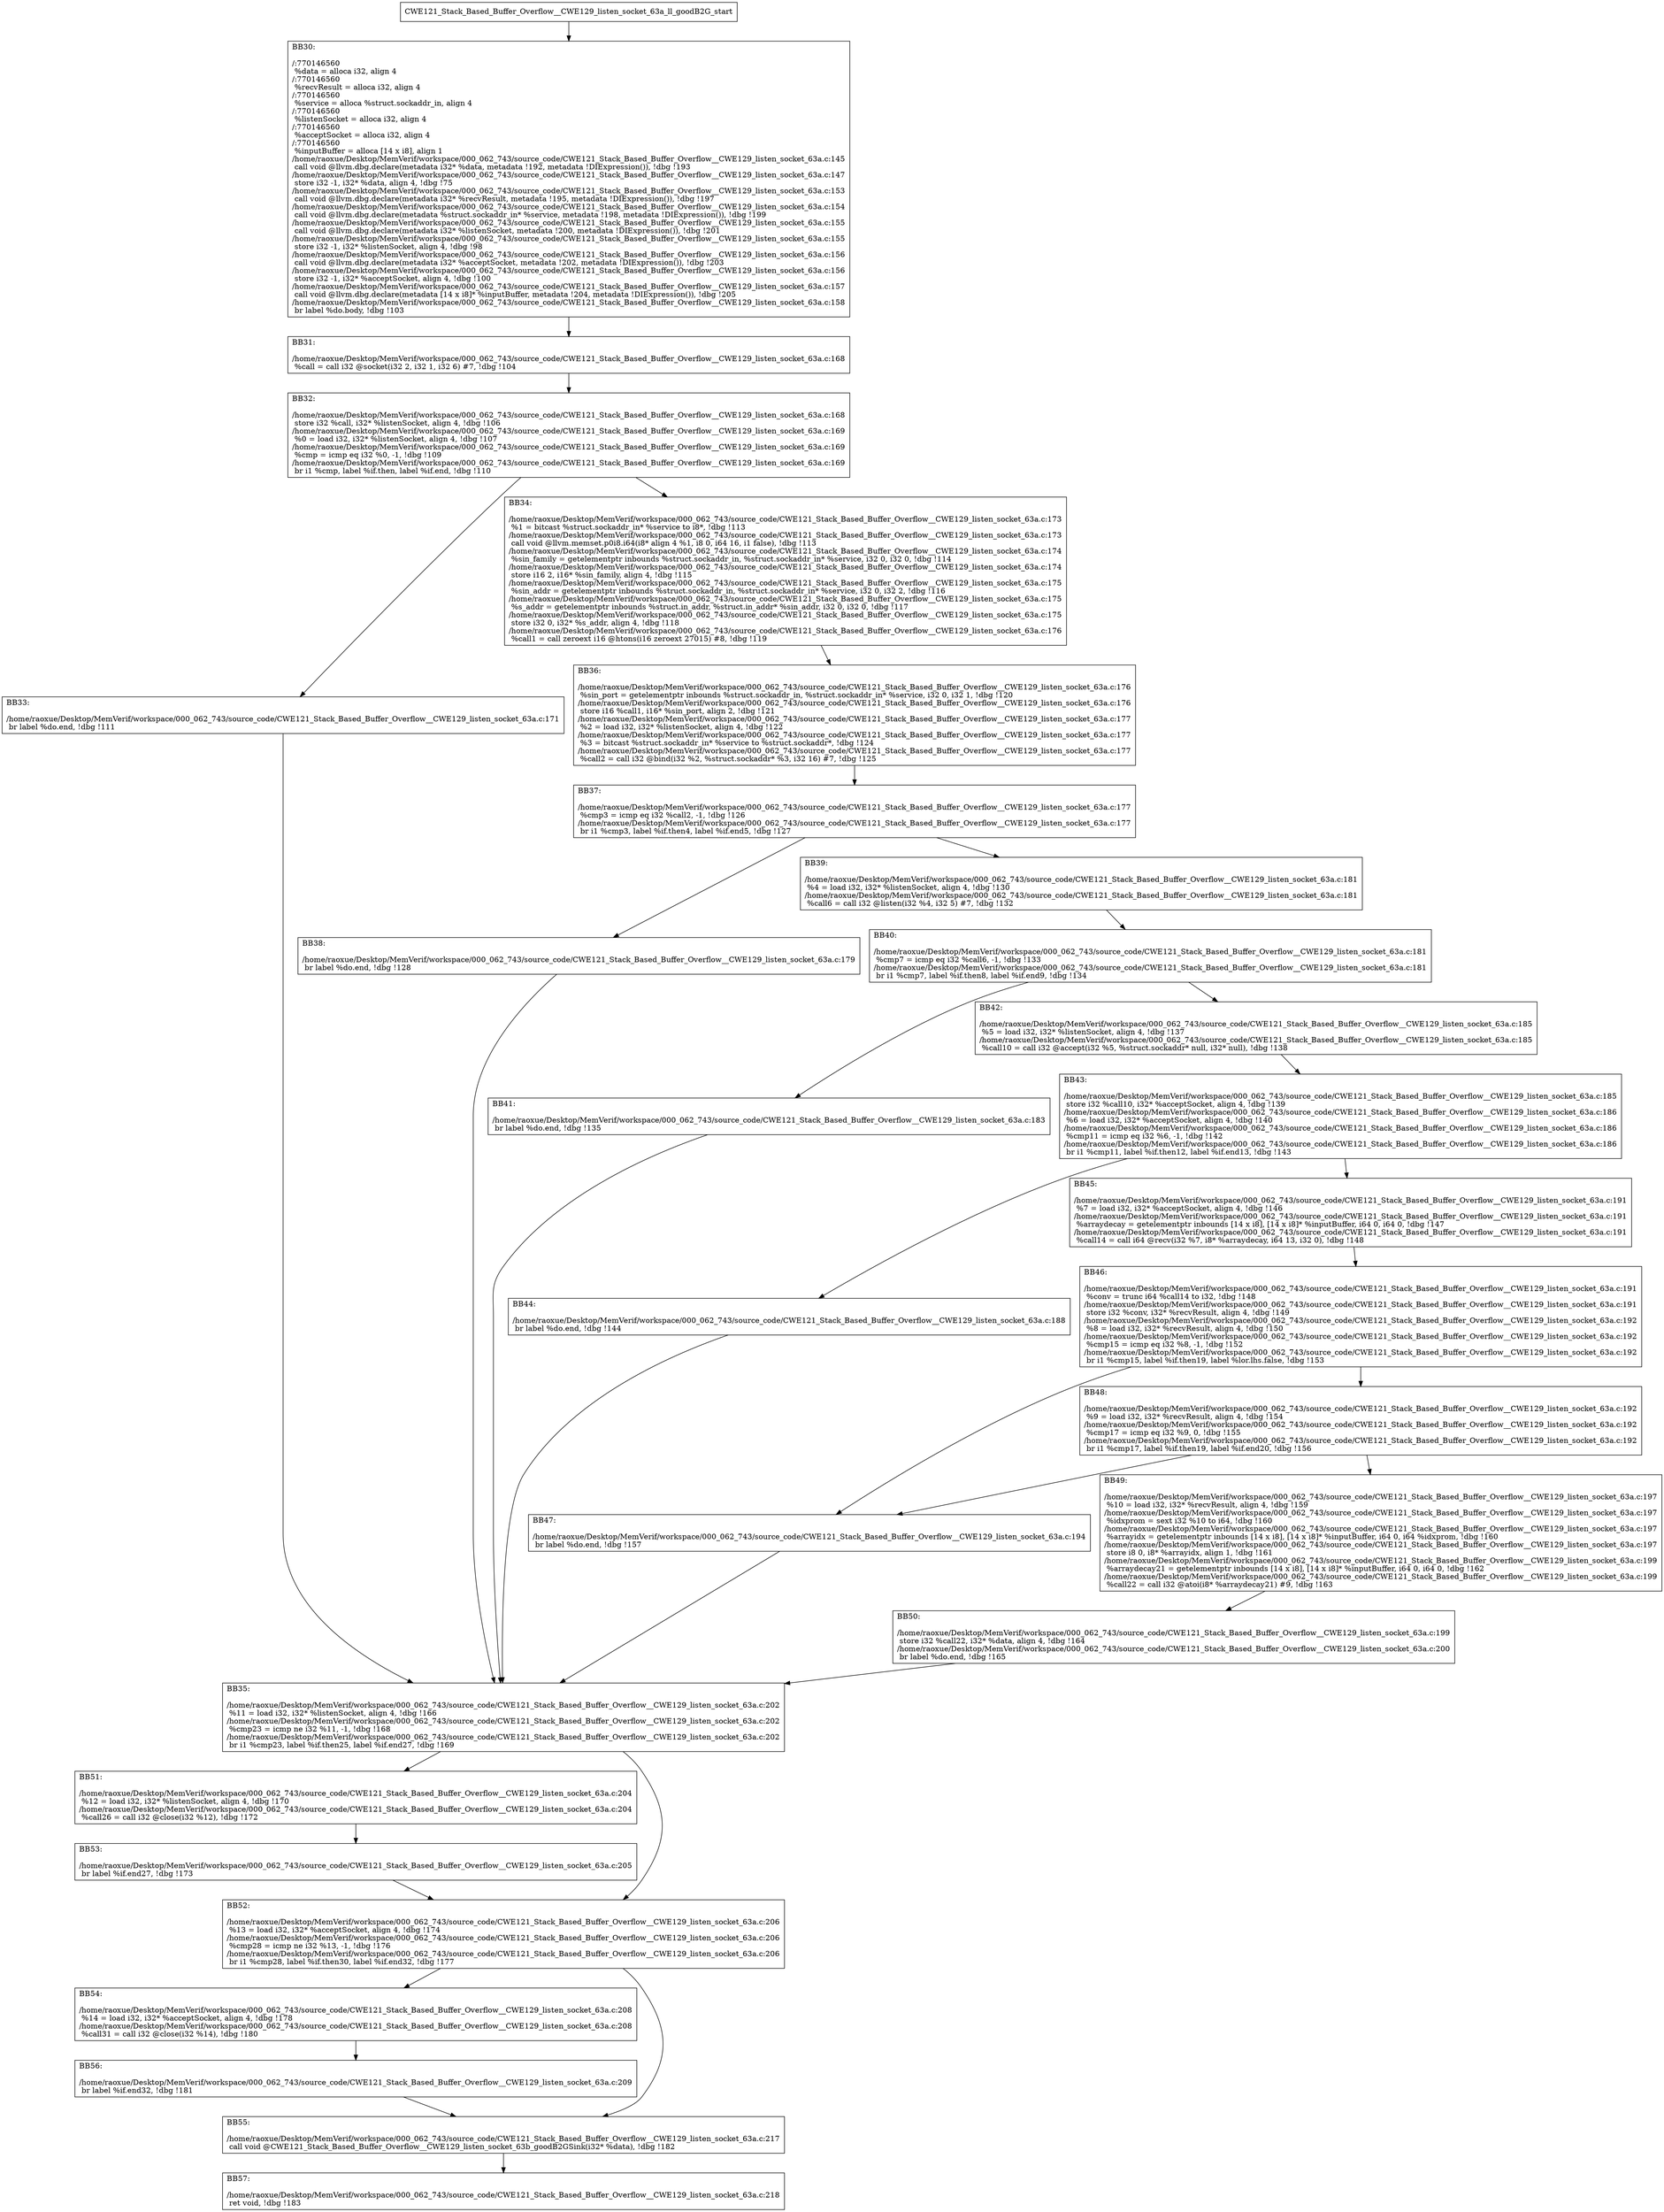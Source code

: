digraph "CFG for'CWE121_Stack_Based_Buffer_Overflow__CWE129_listen_socket_63a_ll_goodB2G' function" {
	BBCWE121_Stack_Based_Buffer_Overflow__CWE129_listen_socket_63a_ll_goodB2G_start[shape=record,label="{CWE121_Stack_Based_Buffer_Overflow__CWE129_listen_socket_63a_ll_goodB2G_start}"];
	BBCWE121_Stack_Based_Buffer_Overflow__CWE129_listen_socket_63a_ll_goodB2G_start-> CWE121_Stack_Based_Buffer_Overflow__CWE129_listen_socket_63a_ll_goodB2GBB30;
	CWE121_Stack_Based_Buffer_Overflow__CWE129_listen_socket_63a_ll_goodB2GBB30 [shape=record, label="{BB30:\l\l/:770146560\l
  %data = alloca i32, align 4\l
/:770146560\l
  %recvResult = alloca i32, align 4\l
/:770146560\l
  %service = alloca %struct.sockaddr_in, align 4\l
/:770146560\l
  %listenSocket = alloca i32, align 4\l
/:770146560\l
  %acceptSocket = alloca i32, align 4\l
/:770146560\l
  %inputBuffer = alloca [14 x i8], align 1\l
/home/raoxue/Desktop/MemVerif/workspace/000_062_743/source_code/CWE121_Stack_Based_Buffer_Overflow__CWE129_listen_socket_63a.c:145\l
  call void @llvm.dbg.declare(metadata i32* %data, metadata !192, metadata !DIExpression()), !dbg !193\l
/home/raoxue/Desktop/MemVerif/workspace/000_062_743/source_code/CWE121_Stack_Based_Buffer_Overflow__CWE129_listen_socket_63a.c:147\l
  store i32 -1, i32* %data, align 4, !dbg !75\l
/home/raoxue/Desktop/MemVerif/workspace/000_062_743/source_code/CWE121_Stack_Based_Buffer_Overflow__CWE129_listen_socket_63a.c:153\l
  call void @llvm.dbg.declare(metadata i32* %recvResult, metadata !195, metadata !DIExpression()), !dbg !197\l
/home/raoxue/Desktop/MemVerif/workspace/000_062_743/source_code/CWE121_Stack_Based_Buffer_Overflow__CWE129_listen_socket_63a.c:154\l
  call void @llvm.dbg.declare(metadata %struct.sockaddr_in* %service, metadata !198, metadata !DIExpression()), !dbg !199\l
/home/raoxue/Desktop/MemVerif/workspace/000_062_743/source_code/CWE121_Stack_Based_Buffer_Overflow__CWE129_listen_socket_63a.c:155\l
  call void @llvm.dbg.declare(metadata i32* %listenSocket, metadata !200, metadata !DIExpression()), !dbg !201\l
/home/raoxue/Desktop/MemVerif/workspace/000_062_743/source_code/CWE121_Stack_Based_Buffer_Overflow__CWE129_listen_socket_63a.c:155\l
  store i32 -1, i32* %listenSocket, align 4, !dbg !98\l
/home/raoxue/Desktop/MemVerif/workspace/000_062_743/source_code/CWE121_Stack_Based_Buffer_Overflow__CWE129_listen_socket_63a.c:156\l
  call void @llvm.dbg.declare(metadata i32* %acceptSocket, metadata !202, metadata !DIExpression()), !dbg !203\l
/home/raoxue/Desktop/MemVerif/workspace/000_062_743/source_code/CWE121_Stack_Based_Buffer_Overflow__CWE129_listen_socket_63a.c:156\l
  store i32 -1, i32* %acceptSocket, align 4, !dbg !100\l
/home/raoxue/Desktop/MemVerif/workspace/000_062_743/source_code/CWE121_Stack_Based_Buffer_Overflow__CWE129_listen_socket_63a.c:157\l
  call void @llvm.dbg.declare(metadata [14 x i8]* %inputBuffer, metadata !204, metadata !DIExpression()), !dbg !205\l
/home/raoxue/Desktop/MemVerif/workspace/000_062_743/source_code/CWE121_Stack_Based_Buffer_Overflow__CWE129_listen_socket_63a.c:158\l
  br label %do.body, !dbg !103\l
}"];
	CWE121_Stack_Based_Buffer_Overflow__CWE129_listen_socket_63a_ll_goodB2GBB30-> CWE121_Stack_Based_Buffer_Overflow__CWE129_listen_socket_63a_ll_goodB2GBB31;
	CWE121_Stack_Based_Buffer_Overflow__CWE129_listen_socket_63a_ll_goodB2GBB31 [shape=record, label="{BB31:\l\l/home/raoxue/Desktop/MemVerif/workspace/000_062_743/source_code/CWE121_Stack_Based_Buffer_Overflow__CWE129_listen_socket_63a.c:168\l
  %call = call i32 @socket(i32 2, i32 1, i32 6) #7, !dbg !104\l
}"];
	CWE121_Stack_Based_Buffer_Overflow__CWE129_listen_socket_63a_ll_goodB2GBB31-> CWE121_Stack_Based_Buffer_Overflow__CWE129_listen_socket_63a_ll_goodB2GBB32;
	CWE121_Stack_Based_Buffer_Overflow__CWE129_listen_socket_63a_ll_goodB2GBB32 [shape=record, label="{BB32:\l\l/home/raoxue/Desktop/MemVerif/workspace/000_062_743/source_code/CWE121_Stack_Based_Buffer_Overflow__CWE129_listen_socket_63a.c:168\l
  store i32 %call, i32* %listenSocket, align 4, !dbg !106\l
/home/raoxue/Desktop/MemVerif/workspace/000_062_743/source_code/CWE121_Stack_Based_Buffer_Overflow__CWE129_listen_socket_63a.c:169\l
  %0 = load i32, i32* %listenSocket, align 4, !dbg !107\l
/home/raoxue/Desktop/MemVerif/workspace/000_062_743/source_code/CWE121_Stack_Based_Buffer_Overflow__CWE129_listen_socket_63a.c:169\l
  %cmp = icmp eq i32 %0, -1, !dbg !109\l
/home/raoxue/Desktop/MemVerif/workspace/000_062_743/source_code/CWE121_Stack_Based_Buffer_Overflow__CWE129_listen_socket_63a.c:169\l
  br i1 %cmp, label %if.then, label %if.end, !dbg !110\l
}"];
	CWE121_Stack_Based_Buffer_Overflow__CWE129_listen_socket_63a_ll_goodB2GBB32-> CWE121_Stack_Based_Buffer_Overflow__CWE129_listen_socket_63a_ll_goodB2GBB33;
	CWE121_Stack_Based_Buffer_Overflow__CWE129_listen_socket_63a_ll_goodB2GBB32-> CWE121_Stack_Based_Buffer_Overflow__CWE129_listen_socket_63a_ll_goodB2GBB34;
	CWE121_Stack_Based_Buffer_Overflow__CWE129_listen_socket_63a_ll_goodB2GBB33 [shape=record, label="{BB33:\l\l/home/raoxue/Desktop/MemVerif/workspace/000_062_743/source_code/CWE121_Stack_Based_Buffer_Overflow__CWE129_listen_socket_63a.c:171\l
  br label %do.end, !dbg !111\l
}"];
	CWE121_Stack_Based_Buffer_Overflow__CWE129_listen_socket_63a_ll_goodB2GBB33-> CWE121_Stack_Based_Buffer_Overflow__CWE129_listen_socket_63a_ll_goodB2GBB35;
	CWE121_Stack_Based_Buffer_Overflow__CWE129_listen_socket_63a_ll_goodB2GBB34 [shape=record, label="{BB34:\l\l/home/raoxue/Desktop/MemVerif/workspace/000_062_743/source_code/CWE121_Stack_Based_Buffer_Overflow__CWE129_listen_socket_63a.c:173\l
  %1 = bitcast %struct.sockaddr_in* %service to i8*, !dbg !113\l
/home/raoxue/Desktop/MemVerif/workspace/000_062_743/source_code/CWE121_Stack_Based_Buffer_Overflow__CWE129_listen_socket_63a.c:173\l
  call void @llvm.memset.p0i8.i64(i8* align 4 %1, i8 0, i64 16, i1 false), !dbg !113\l
/home/raoxue/Desktop/MemVerif/workspace/000_062_743/source_code/CWE121_Stack_Based_Buffer_Overflow__CWE129_listen_socket_63a.c:174\l
  %sin_family = getelementptr inbounds %struct.sockaddr_in, %struct.sockaddr_in* %service, i32 0, i32 0, !dbg !114\l
/home/raoxue/Desktop/MemVerif/workspace/000_062_743/source_code/CWE121_Stack_Based_Buffer_Overflow__CWE129_listen_socket_63a.c:174\l
  store i16 2, i16* %sin_family, align 4, !dbg !115\l
/home/raoxue/Desktop/MemVerif/workspace/000_062_743/source_code/CWE121_Stack_Based_Buffer_Overflow__CWE129_listen_socket_63a.c:175\l
  %sin_addr = getelementptr inbounds %struct.sockaddr_in, %struct.sockaddr_in* %service, i32 0, i32 2, !dbg !116\l
/home/raoxue/Desktop/MemVerif/workspace/000_062_743/source_code/CWE121_Stack_Based_Buffer_Overflow__CWE129_listen_socket_63a.c:175\l
  %s_addr = getelementptr inbounds %struct.in_addr, %struct.in_addr* %sin_addr, i32 0, i32 0, !dbg !117\l
/home/raoxue/Desktop/MemVerif/workspace/000_062_743/source_code/CWE121_Stack_Based_Buffer_Overflow__CWE129_listen_socket_63a.c:175\l
  store i32 0, i32* %s_addr, align 4, !dbg !118\l
/home/raoxue/Desktop/MemVerif/workspace/000_062_743/source_code/CWE121_Stack_Based_Buffer_Overflow__CWE129_listen_socket_63a.c:176\l
  %call1 = call zeroext i16 @htons(i16 zeroext 27015) #8, !dbg !119\l
}"];
	CWE121_Stack_Based_Buffer_Overflow__CWE129_listen_socket_63a_ll_goodB2GBB34-> CWE121_Stack_Based_Buffer_Overflow__CWE129_listen_socket_63a_ll_goodB2GBB36;
	CWE121_Stack_Based_Buffer_Overflow__CWE129_listen_socket_63a_ll_goodB2GBB36 [shape=record, label="{BB36:\l\l/home/raoxue/Desktop/MemVerif/workspace/000_062_743/source_code/CWE121_Stack_Based_Buffer_Overflow__CWE129_listen_socket_63a.c:176\l
  %sin_port = getelementptr inbounds %struct.sockaddr_in, %struct.sockaddr_in* %service, i32 0, i32 1, !dbg !120\l
/home/raoxue/Desktop/MemVerif/workspace/000_062_743/source_code/CWE121_Stack_Based_Buffer_Overflow__CWE129_listen_socket_63a.c:176\l
  store i16 %call1, i16* %sin_port, align 2, !dbg !121\l
/home/raoxue/Desktop/MemVerif/workspace/000_062_743/source_code/CWE121_Stack_Based_Buffer_Overflow__CWE129_listen_socket_63a.c:177\l
  %2 = load i32, i32* %listenSocket, align 4, !dbg !122\l
/home/raoxue/Desktop/MemVerif/workspace/000_062_743/source_code/CWE121_Stack_Based_Buffer_Overflow__CWE129_listen_socket_63a.c:177\l
  %3 = bitcast %struct.sockaddr_in* %service to %struct.sockaddr*, !dbg !124\l
/home/raoxue/Desktop/MemVerif/workspace/000_062_743/source_code/CWE121_Stack_Based_Buffer_Overflow__CWE129_listen_socket_63a.c:177\l
  %call2 = call i32 @bind(i32 %2, %struct.sockaddr* %3, i32 16) #7, !dbg !125\l
}"];
	CWE121_Stack_Based_Buffer_Overflow__CWE129_listen_socket_63a_ll_goodB2GBB36-> CWE121_Stack_Based_Buffer_Overflow__CWE129_listen_socket_63a_ll_goodB2GBB37;
	CWE121_Stack_Based_Buffer_Overflow__CWE129_listen_socket_63a_ll_goodB2GBB37 [shape=record, label="{BB37:\l\l/home/raoxue/Desktop/MemVerif/workspace/000_062_743/source_code/CWE121_Stack_Based_Buffer_Overflow__CWE129_listen_socket_63a.c:177\l
  %cmp3 = icmp eq i32 %call2, -1, !dbg !126\l
/home/raoxue/Desktop/MemVerif/workspace/000_062_743/source_code/CWE121_Stack_Based_Buffer_Overflow__CWE129_listen_socket_63a.c:177\l
  br i1 %cmp3, label %if.then4, label %if.end5, !dbg !127\l
}"];
	CWE121_Stack_Based_Buffer_Overflow__CWE129_listen_socket_63a_ll_goodB2GBB37-> CWE121_Stack_Based_Buffer_Overflow__CWE129_listen_socket_63a_ll_goodB2GBB38;
	CWE121_Stack_Based_Buffer_Overflow__CWE129_listen_socket_63a_ll_goodB2GBB37-> CWE121_Stack_Based_Buffer_Overflow__CWE129_listen_socket_63a_ll_goodB2GBB39;
	CWE121_Stack_Based_Buffer_Overflow__CWE129_listen_socket_63a_ll_goodB2GBB38 [shape=record, label="{BB38:\l\l/home/raoxue/Desktop/MemVerif/workspace/000_062_743/source_code/CWE121_Stack_Based_Buffer_Overflow__CWE129_listen_socket_63a.c:179\l
  br label %do.end, !dbg !128\l
}"];
	CWE121_Stack_Based_Buffer_Overflow__CWE129_listen_socket_63a_ll_goodB2GBB38-> CWE121_Stack_Based_Buffer_Overflow__CWE129_listen_socket_63a_ll_goodB2GBB35;
	CWE121_Stack_Based_Buffer_Overflow__CWE129_listen_socket_63a_ll_goodB2GBB39 [shape=record, label="{BB39:\l\l/home/raoxue/Desktop/MemVerif/workspace/000_062_743/source_code/CWE121_Stack_Based_Buffer_Overflow__CWE129_listen_socket_63a.c:181\l
  %4 = load i32, i32* %listenSocket, align 4, !dbg !130\l
/home/raoxue/Desktop/MemVerif/workspace/000_062_743/source_code/CWE121_Stack_Based_Buffer_Overflow__CWE129_listen_socket_63a.c:181\l
  %call6 = call i32 @listen(i32 %4, i32 5) #7, !dbg !132\l
}"];
	CWE121_Stack_Based_Buffer_Overflow__CWE129_listen_socket_63a_ll_goodB2GBB39-> CWE121_Stack_Based_Buffer_Overflow__CWE129_listen_socket_63a_ll_goodB2GBB40;
	CWE121_Stack_Based_Buffer_Overflow__CWE129_listen_socket_63a_ll_goodB2GBB40 [shape=record, label="{BB40:\l\l/home/raoxue/Desktop/MemVerif/workspace/000_062_743/source_code/CWE121_Stack_Based_Buffer_Overflow__CWE129_listen_socket_63a.c:181\l
  %cmp7 = icmp eq i32 %call6, -1, !dbg !133\l
/home/raoxue/Desktop/MemVerif/workspace/000_062_743/source_code/CWE121_Stack_Based_Buffer_Overflow__CWE129_listen_socket_63a.c:181\l
  br i1 %cmp7, label %if.then8, label %if.end9, !dbg !134\l
}"];
	CWE121_Stack_Based_Buffer_Overflow__CWE129_listen_socket_63a_ll_goodB2GBB40-> CWE121_Stack_Based_Buffer_Overflow__CWE129_listen_socket_63a_ll_goodB2GBB41;
	CWE121_Stack_Based_Buffer_Overflow__CWE129_listen_socket_63a_ll_goodB2GBB40-> CWE121_Stack_Based_Buffer_Overflow__CWE129_listen_socket_63a_ll_goodB2GBB42;
	CWE121_Stack_Based_Buffer_Overflow__CWE129_listen_socket_63a_ll_goodB2GBB41 [shape=record, label="{BB41:\l\l/home/raoxue/Desktop/MemVerif/workspace/000_062_743/source_code/CWE121_Stack_Based_Buffer_Overflow__CWE129_listen_socket_63a.c:183\l
  br label %do.end, !dbg !135\l
}"];
	CWE121_Stack_Based_Buffer_Overflow__CWE129_listen_socket_63a_ll_goodB2GBB41-> CWE121_Stack_Based_Buffer_Overflow__CWE129_listen_socket_63a_ll_goodB2GBB35;
	CWE121_Stack_Based_Buffer_Overflow__CWE129_listen_socket_63a_ll_goodB2GBB42 [shape=record, label="{BB42:\l\l/home/raoxue/Desktop/MemVerif/workspace/000_062_743/source_code/CWE121_Stack_Based_Buffer_Overflow__CWE129_listen_socket_63a.c:185\l
  %5 = load i32, i32* %listenSocket, align 4, !dbg !137\l
/home/raoxue/Desktop/MemVerif/workspace/000_062_743/source_code/CWE121_Stack_Based_Buffer_Overflow__CWE129_listen_socket_63a.c:185\l
  %call10 = call i32 @accept(i32 %5, %struct.sockaddr* null, i32* null), !dbg !138\l
}"];
	CWE121_Stack_Based_Buffer_Overflow__CWE129_listen_socket_63a_ll_goodB2GBB42-> CWE121_Stack_Based_Buffer_Overflow__CWE129_listen_socket_63a_ll_goodB2GBB43;
	CWE121_Stack_Based_Buffer_Overflow__CWE129_listen_socket_63a_ll_goodB2GBB43 [shape=record, label="{BB43:\l\l/home/raoxue/Desktop/MemVerif/workspace/000_062_743/source_code/CWE121_Stack_Based_Buffer_Overflow__CWE129_listen_socket_63a.c:185\l
  store i32 %call10, i32* %acceptSocket, align 4, !dbg !139\l
/home/raoxue/Desktop/MemVerif/workspace/000_062_743/source_code/CWE121_Stack_Based_Buffer_Overflow__CWE129_listen_socket_63a.c:186\l
  %6 = load i32, i32* %acceptSocket, align 4, !dbg !140\l
/home/raoxue/Desktop/MemVerif/workspace/000_062_743/source_code/CWE121_Stack_Based_Buffer_Overflow__CWE129_listen_socket_63a.c:186\l
  %cmp11 = icmp eq i32 %6, -1, !dbg !142\l
/home/raoxue/Desktop/MemVerif/workspace/000_062_743/source_code/CWE121_Stack_Based_Buffer_Overflow__CWE129_listen_socket_63a.c:186\l
  br i1 %cmp11, label %if.then12, label %if.end13, !dbg !143\l
}"];
	CWE121_Stack_Based_Buffer_Overflow__CWE129_listen_socket_63a_ll_goodB2GBB43-> CWE121_Stack_Based_Buffer_Overflow__CWE129_listen_socket_63a_ll_goodB2GBB44;
	CWE121_Stack_Based_Buffer_Overflow__CWE129_listen_socket_63a_ll_goodB2GBB43-> CWE121_Stack_Based_Buffer_Overflow__CWE129_listen_socket_63a_ll_goodB2GBB45;
	CWE121_Stack_Based_Buffer_Overflow__CWE129_listen_socket_63a_ll_goodB2GBB44 [shape=record, label="{BB44:\l\l/home/raoxue/Desktop/MemVerif/workspace/000_062_743/source_code/CWE121_Stack_Based_Buffer_Overflow__CWE129_listen_socket_63a.c:188\l
  br label %do.end, !dbg !144\l
}"];
	CWE121_Stack_Based_Buffer_Overflow__CWE129_listen_socket_63a_ll_goodB2GBB44-> CWE121_Stack_Based_Buffer_Overflow__CWE129_listen_socket_63a_ll_goodB2GBB35;
	CWE121_Stack_Based_Buffer_Overflow__CWE129_listen_socket_63a_ll_goodB2GBB45 [shape=record, label="{BB45:\l\l/home/raoxue/Desktop/MemVerif/workspace/000_062_743/source_code/CWE121_Stack_Based_Buffer_Overflow__CWE129_listen_socket_63a.c:191\l
  %7 = load i32, i32* %acceptSocket, align 4, !dbg !146\l
/home/raoxue/Desktop/MemVerif/workspace/000_062_743/source_code/CWE121_Stack_Based_Buffer_Overflow__CWE129_listen_socket_63a.c:191\l
  %arraydecay = getelementptr inbounds [14 x i8], [14 x i8]* %inputBuffer, i64 0, i64 0, !dbg !147\l
/home/raoxue/Desktop/MemVerif/workspace/000_062_743/source_code/CWE121_Stack_Based_Buffer_Overflow__CWE129_listen_socket_63a.c:191\l
  %call14 = call i64 @recv(i32 %7, i8* %arraydecay, i64 13, i32 0), !dbg !148\l
}"];
	CWE121_Stack_Based_Buffer_Overflow__CWE129_listen_socket_63a_ll_goodB2GBB45-> CWE121_Stack_Based_Buffer_Overflow__CWE129_listen_socket_63a_ll_goodB2GBB46;
	CWE121_Stack_Based_Buffer_Overflow__CWE129_listen_socket_63a_ll_goodB2GBB46 [shape=record, label="{BB46:\l\l/home/raoxue/Desktop/MemVerif/workspace/000_062_743/source_code/CWE121_Stack_Based_Buffer_Overflow__CWE129_listen_socket_63a.c:191\l
  %conv = trunc i64 %call14 to i32, !dbg !148\l
/home/raoxue/Desktop/MemVerif/workspace/000_062_743/source_code/CWE121_Stack_Based_Buffer_Overflow__CWE129_listen_socket_63a.c:191\l
  store i32 %conv, i32* %recvResult, align 4, !dbg !149\l
/home/raoxue/Desktop/MemVerif/workspace/000_062_743/source_code/CWE121_Stack_Based_Buffer_Overflow__CWE129_listen_socket_63a.c:192\l
  %8 = load i32, i32* %recvResult, align 4, !dbg !150\l
/home/raoxue/Desktop/MemVerif/workspace/000_062_743/source_code/CWE121_Stack_Based_Buffer_Overflow__CWE129_listen_socket_63a.c:192\l
  %cmp15 = icmp eq i32 %8, -1, !dbg !152\l
/home/raoxue/Desktop/MemVerif/workspace/000_062_743/source_code/CWE121_Stack_Based_Buffer_Overflow__CWE129_listen_socket_63a.c:192\l
  br i1 %cmp15, label %if.then19, label %lor.lhs.false, !dbg !153\l
}"];
	CWE121_Stack_Based_Buffer_Overflow__CWE129_listen_socket_63a_ll_goodB2GBB46-> CWE121_Stack_Based_Buffer_Overflow__CWE129_listen_socket_63a_ll_goodB2GBB47;
	CWE121_Stack_Based_Buffer_Overflow__CWE129_listen_socket_63a_ll_goodB2GBB46-> CWE121_Stack_Based_Buffer_Overflow__CWE129_listen_socket_63a_ll_goodB2GBB48;
	CWE121_Stack_Based_Buffer_Overflow__CWE129_listen_socket_63a_ll_goodB2GBB48 [shape=record, label="{BB48:\l\l/home/raoxue/Desktop/MemVerif/workspace/000_062_743/source_code/CWE121_Stack_Based_Buffer_Overflow__CWE129_listen_socket_63a.c:192\l
  %9 = load i32, i32* %recvResult, align 4, !dbg !154\l
/home/raoxue/Desktop/MemVerif/workspace/000_062_743/source_code/CWE121_Stack_Based_Buffer_Overflow__CWE129_listen_socket_63a.c:192\l
  %cmp17 = icmp eq i32 %9, 0, !dbg !155\l
/home/raoxue/Desktop/MemVerif/workspace/000_062_743/source_code/CWE121_Stack_Based_Buffer_Overflow__CWE129_listen_socket_63a.c:192\l
  br i1 %cmp17, label %if.then19, label %if.end20, !dbg !156\l
}"];
	CWE121_Stack_Based_Buffer_Overflow__CWE129_listen_socket_63a_ll_goodB2GBB48-> CWE121_Stack_Based_Buffer_Overflow__CWE129_listen_socket_63a_ll_goodB2GBB47;
	CWE121_Stack_Based_Buffer_Overflow__CWE129_listen_socket_63a_ll_goodB2GBB48-> CWE121_Stack_Based_Buffer_Overflow__CWE129_listen_socket_63a_ll_goodB2GBB49;
	CWE121_Stack_Based_Buffer_Overflow__CWE129_listen_socket_63a_ll_goodB2GBB47 [shape=record, label="{BB47:\l\l/home/raoxue/Desktop/MemVerif/workspace/000_062_743/source_code/CWE121_Stack_Based_Buffer_Overflow__CWE129_listen_socket_63a.c:194\l
  br label %do.end, !dbg !157\l
}"];
	CWE121_Stack_Based_Buffer_Overflow__CWE129_listen_socket_63a_ll_goodB2GBB47-> CWE121_Stack_Based_Buffer_Overflow__CWE129_listen_socket_63a_ll_goodB2GBB35;
	CWE121_Stack_Based_Buffer_Overflow__CWE129_listen_socket_63a_ll_goodB2GBB49 [shape=record, label="{BB49:\l\l/home/raoxue/Desktop/MemVerif/workspace/000_062_743/source_code/CWE121_Stack_Based_Buffer_Overflow__CWE129_listen_socket_63a.c:197\l
  %10 = load i32, i32* %recvResult, align 4, !dbg !159\l
/home/raoxue/Desktop/MemVerif/workspace/000_062_743/source_code/CWE121_Stack_Based_Buffer_Overflow__CWE129_listen_socket_63a.c:197\l
  %idxprom = sext i32 %10 to i64, !dbg !160\l
/home/raoxue/Desktop/MemVerif/workspace/000_062_743/source_code/CWE121_Stack_Based_Buffer_Overflow__CWE129_listen_socket_63a.c:197\l
  %arrayidx = getelementptr inbounds [14 x i8], [14 x i8]* %inputBuffer, i64 0, i64 %idxprom, !dbg !160\l
/home/raoxue/Desktop/MemVerif/workspace/000_062_743/source_code/CWE121_Stack_Based_Buffer_Overflow__CWE129_listen_socket_63a.c:197\l
  store i8 0, i8* %arrayidx, align 1, !dbg !161\l
/home/raoxue/Desktop/MemVerif/workspace/000_062_743/source_code/CWE121_Stack_Based_Buffer_Overflow__CWE129_listen_socket_63a.c:199\l
  %arraydecay21 = getelementptr inbounds [14 x i8], [14 x i8]* %inputBuffer, i64 0, i64 0, !dbg !162\l
/home/raoxue/Desktop/MemVerif/workspace/000_062_743/source_code/CWE121_Stack_Based_Buffer_Overflow__CWE129_listen_socket_63a.c:199\l
  %call22 = call i32 @atoi(i8* %arraydecay21) #9, !dbg !163\l
}"];
	CWE121_Stack_Based_Buffer_Overflow__CWE129_listen_socket_63a_ll_goodB2GBB49-> CWE121_Stack_Based_Buffer_Overflow__CWE129_listen_socket_63a_ll_goodB2GBB50;
	CWE121_Stack_Based_Buffer_Overflow__CWE129_listen_socket_63a_ll_goodB2GBB50 [shape=record, label="{BB50:\l\l/home/raoxue/Desktop/MemVerif/workspace/000_062_743/source_code/CWE121_Stack_Based_Buffer_Overflow__CWE129_listen_socket_63a.c:199\l
  store i32 %call22, i32* %data, align 4, !dbg !164\l
/home/raoxue/Desktop/MemVerif/workspace/000_062_743/source_code/CWE121_Stack_Based_Buffer_Overflow__CWE129_listen_socket_63a.c:200\l
  br label %do.end, !dbg !165\l
}"];
	CWE121_Stack_Based_Buffer_Overflow__CWE129_listen_socket_63a_ll_goodB2GBB50-> CWE121_Stack_Based_Buffer_Overflow__CWE129_listen_socket_63a_ll_goodB2GBB35;
	CWE121_Stack_Based_Buffer_Overflow__CWE129_listen_socket_63a_ll_goodB2GBB35 [shape=record, label="{BB35:\l\l/home/raoxue/Desktop/MemVerif/workspace/000_062_743/source_code/CWE121_Stack_Based_Buffer_Overflow__CWE129_listen_socket_63a.c:202\l
  %11 = load i32, i32* %listenSocket, align 4, !dbg !166\l
/home/raoxue/Desktop/MemVerif/workspace/000_062_743/source_code/CWE121_Stack_Based_Buffer_Overflow__CWE129_listen_socket_63a.c:202\l
  %cmp23 = icmp ne i32 %11, -1, !dbg !168\l
/home/raoxue/Desktop/MemVerif/workspace/000_062_743/source_code/CWE121_Stack_Based_Buffer_Overflow__CWE129_listen_socket_63a.c:202\l
  br i1 %cmp23, label %if.then25, label %if.end27, !dbg !169\l
}"];
	CWE121_Stack_Based_Buffer_Overflow__CWE129_listen_socket_63a_ll_goodB2GBB35-> CWE121_Stack_Based_Buffer_Overflow__CWE129_listen_socket_63a_ll_goodB2GBB51;
	CWE121_Stack_Based_Buffer_Overflow__CWE129_listen_socket_63a_ll_goodB2GBB35-> CWE121_Stack_Based_Buffer_Overflow__CWE129_listen_socket_63a_ll_goodB2GBB52;
	CWE121_Stack_Based_Buffer_Overflow__CWE129_listen_socket_63a_ll_goodB2GBB51 [shape=record, label="{BB51:\l\l/home/raoxue/Desktop/MemVerif/workspace/000_062_743/source_code/CWE121_Stack_Based_Buffer_Overflow__CWE129_listen_socket_63a.c:204\l
  %12 = load i32, i32* %listenSocket, align 4, !dbg !170\l
/home/raoxue/Desktop/MemVerif/workspace/000_062_743/source_code/CWE121_Stack_Based_Buffer_Overflow__CWE129_listen_socket_63a.c:204\l
  %call26 = call i32 @close(i32 %12), !dbg !172\l
}"];
	CWE121_Stack_Based_Buffer_Overflow__CWE129_listen_socket_63a_ll_goodB2GBB51-> CWE121_Stack_Based_Buffer_Overflow__CWE129_listen_socket_63a_ll_goodB2GBB53;
	CWE121_Stack_Based_Buffer_Overflow__CWE129_listen_socket_63a_ll_goodB2GBB53 [shape=record, label="{BB53:\l\l/home/raoxue/Desktop/MemVerif/workspace/000_062_743/source_code/CWE121_Stack_Based_Buffer_Overflow__CWE129_listen_socket_63a.c:205\l
  br label %if.end27, !dbg !173\l
}"];
	CWE121_Stack_Based_Buffer_Overflow__CWE129_listen_socket_63a_ll_goodB2GBB53-> CWE121_Stack_Based_Buffer_Overflow__CWE129_listen_socket_63a_ll_goodB2GBB52;
	CWE121_Stack_Based_Buffer_Overflow__CWE129_listen_socket_63a_ll_goodB2GBB52 [shape=record, label="{BB52:\l\l/home/raoxue/Desktop/MemVerif/workspace/000_062_743/source_code/CWE121_Stack_Based_Buffer_Overflow__CWE129_listen_socket_63a.c:206\l
  %13 = load i32, i32* %acceptSocket, align 4, !dbg !174\l
/home/raoxue/Desktop/MemVerif/workspace/000_062_743/source_code/CWE121_Stack_Based_Buffer_Overflow__CWE129_listen_socket_63a.c:206\l
  %cmp28 = icmp ne i32 %13, -1, !dbg !176\l
/home/raoxue/Desktop/MemVerif/workspace/000_062_743/source_code/CWE121_Stack_Based_Buffer_Overflow__CWE129_listen_socket_63a.c:206\l
  br i1 %cmp28, label %if.then30, label %if.end32, !dbg !177\l
}"];
	CWE121_Stack_Based_Buffer_Overflow__CWE129_listen_socket_63a_ll_goodB2GBB52-> CWE121_Stack_Based_Buffer_Overflow__CWE129_listen_socket_63a_ll_goodB2GBB54;
	CWE121_Stack_Based_Buffer_Overflow__CWE129_listen_socket_63a_ll_goodB2GBB52-> CWE121_Stack_Based_Buffer_Overflow__CWE129_listen_socket_63a_ll_goodB2GBB55;
	CWE121_Stack_Based_Buffer_Overflow__CWE129_listen_socket_63a_ll_goodB2GBB54 [shape=record, label="{BB54:\l\l/home/raoxue/Desktop/MemVerif/workspace/000_062_743/source_code/CWE121_Stack_Based_Buffer_Overflow__CWE129_listen_socket_63a.c:208\l
  %14 = load i32, i32* %acceptSocket, align 4, !dbg !178\l
/home/raoxue/Desktop/MemVerif/workspace/000_062_743/source_code/CWE121_Stack_Based_Buffer_Overflow__CWE129_listen_socket_63a.c:208\l
  %call31 = call i32 @close(i32 %14), !dbg !180\l
}"];
	CWE121_Stack_Based_Buffer_Overflow__CWE129_listen_socket_63a_ll_goodB2GBB54-> CWE121_Stack_Based_Buffer_Overflow__CWE129_listen_socket_63a_ll_goodB2GBB56;
	CWE121_Stack_Based_Buffer_Overflow__CWE129_listen_socket_63a_ll_goodB2GBB56 [shape=record, label="{BB56:\l\l/home/raoxue/Desktop/MemVerif/workspace/000_062_743/source_code/CWE121_Stack_Based_Buffer_Overflow__CWE129_listen_socket_63a.c:209\l
  br label %if.end32, !dbg !181\l
}"];
	CWE121_Stack_Based_Buffer_Overflow__CWE129_listen_socket_63a_ll_goodB2GBB56-> CWE121_Stack_Based_Buffer_Overflow__CWE129_listen_socket_63a_ll_goodB2GBB55;
	CWE121_Stack_Based_Buffer_Overflow__CWE129_listen_socket_63a_ll_goodB2GBB55 [shape=record, label="{BB55:\l\l/home/raoxue/Desktop/MemVerif/workspace/000_062_743/source_code/CWE121_Stack_Based_Buffer_Overflow__CWE129_listen_socket_63a.c:217\l
  call void @CWE121_Stack_Based_Buffer_Overflow__CWE129_listen_socket_63b_goodB2GSink(i32* %data), !dbg !182\l
}"];
	CWE121_Stack_Based_Buffer_Overflow__CWE129_listen_socket_63a_ll_goodB2GBB55-> CWE121_Stack_Based_Buffer_Overflow__CWE129_listen_socket_63a_ll_goodB2GBB57;
	CWE121_Stack_Based_Buffer_Overflow__CWE129_listen_socket_63a_ll_goodB2GBB57 [shape=record, label="{BB57:\l\l/home/raoxue/Desktop/MemVerif/workspace/000_062_743/source_code/CWE121_Stack_Based_Buffer_Overflow__CWE129_listen_socket_63a.c:218\l
  ret void, !dbg !183\l
}"];
}
